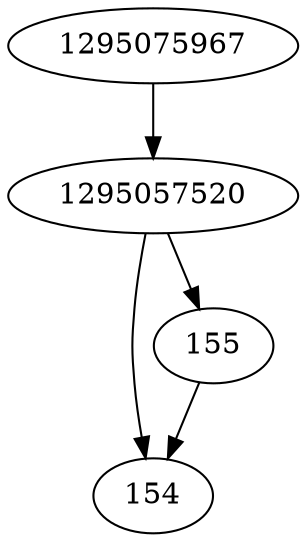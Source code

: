 strict digraph  {
1295057520;
154;
155;
1295075967;
1295057520 -> 154;
1295057520 -> 155;
155 -> 154;
1295075967 -> 1295057520;
}
